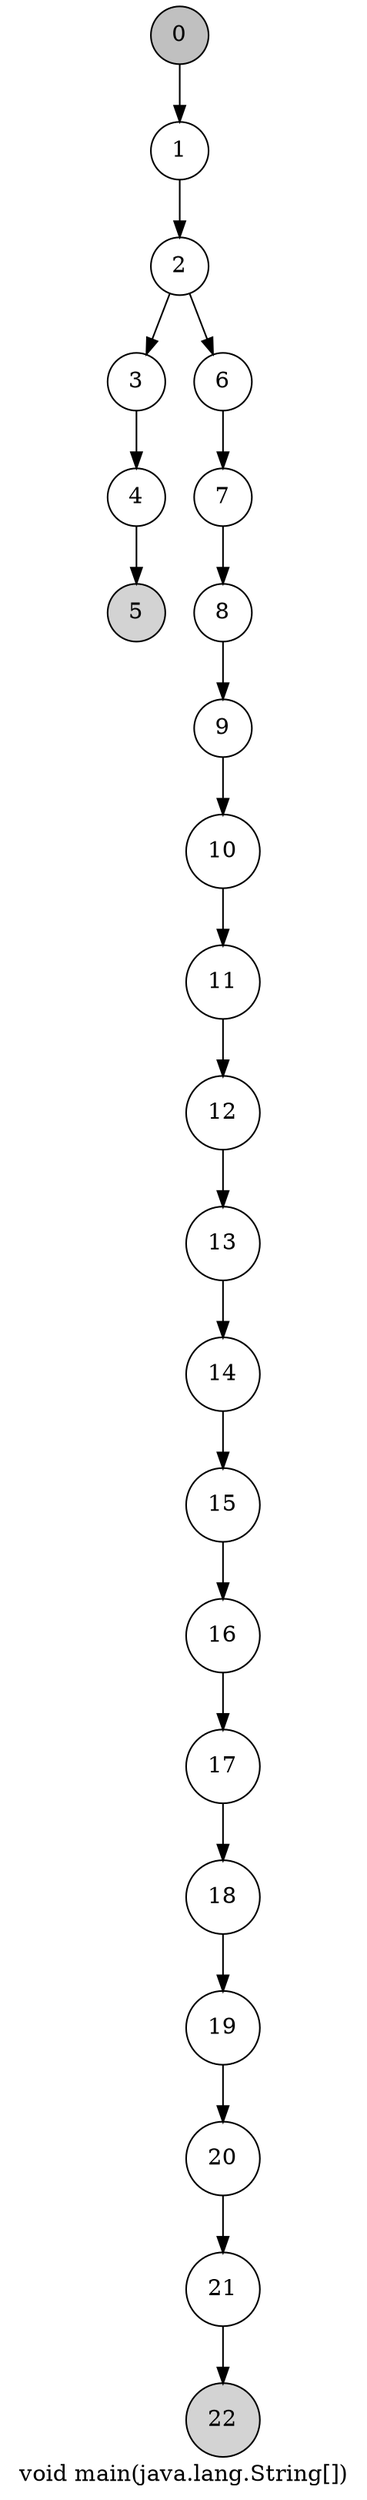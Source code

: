 digraph "void main(java.lang.String[])" {
    label="void main(java.lang.String[])";
    page="8.5, 11.0";
    node [shape=circle];
    "0" [style=filled,fillcolor=gray,];
    "1";
    "0"->"1";
    "2";
    "1"->"2";
    "3";
    "2"->"3";
    "6";
    "2"->"6";
    "4";
    "3"->"4";
    "5" [style=filled,fillcolor=lightgray,];
    "4"->"5";
    "7";
    "6"->"7";
    "8";
    "7"->"8";
    "9";
    "8"->"9";
    "10";
    "9"->"10";
    "11";
    "10"->"11";
    "12";
    "11"->"12";
    "13";
    "12"->"13";
    "14";
    "13"->"14";
    "15";
    "14"->"15";
    "16";
    "15"->"16";
    "17";
    "16"->"17";
    "18";
    "17"->"18";
    "19";
    "18"->"19";
    "20";
    "19"->"20";
    "21";
    "20"->"21";
    "22" [style=filled,fillcolor=lightgray,];
    "21"->"22";
}

